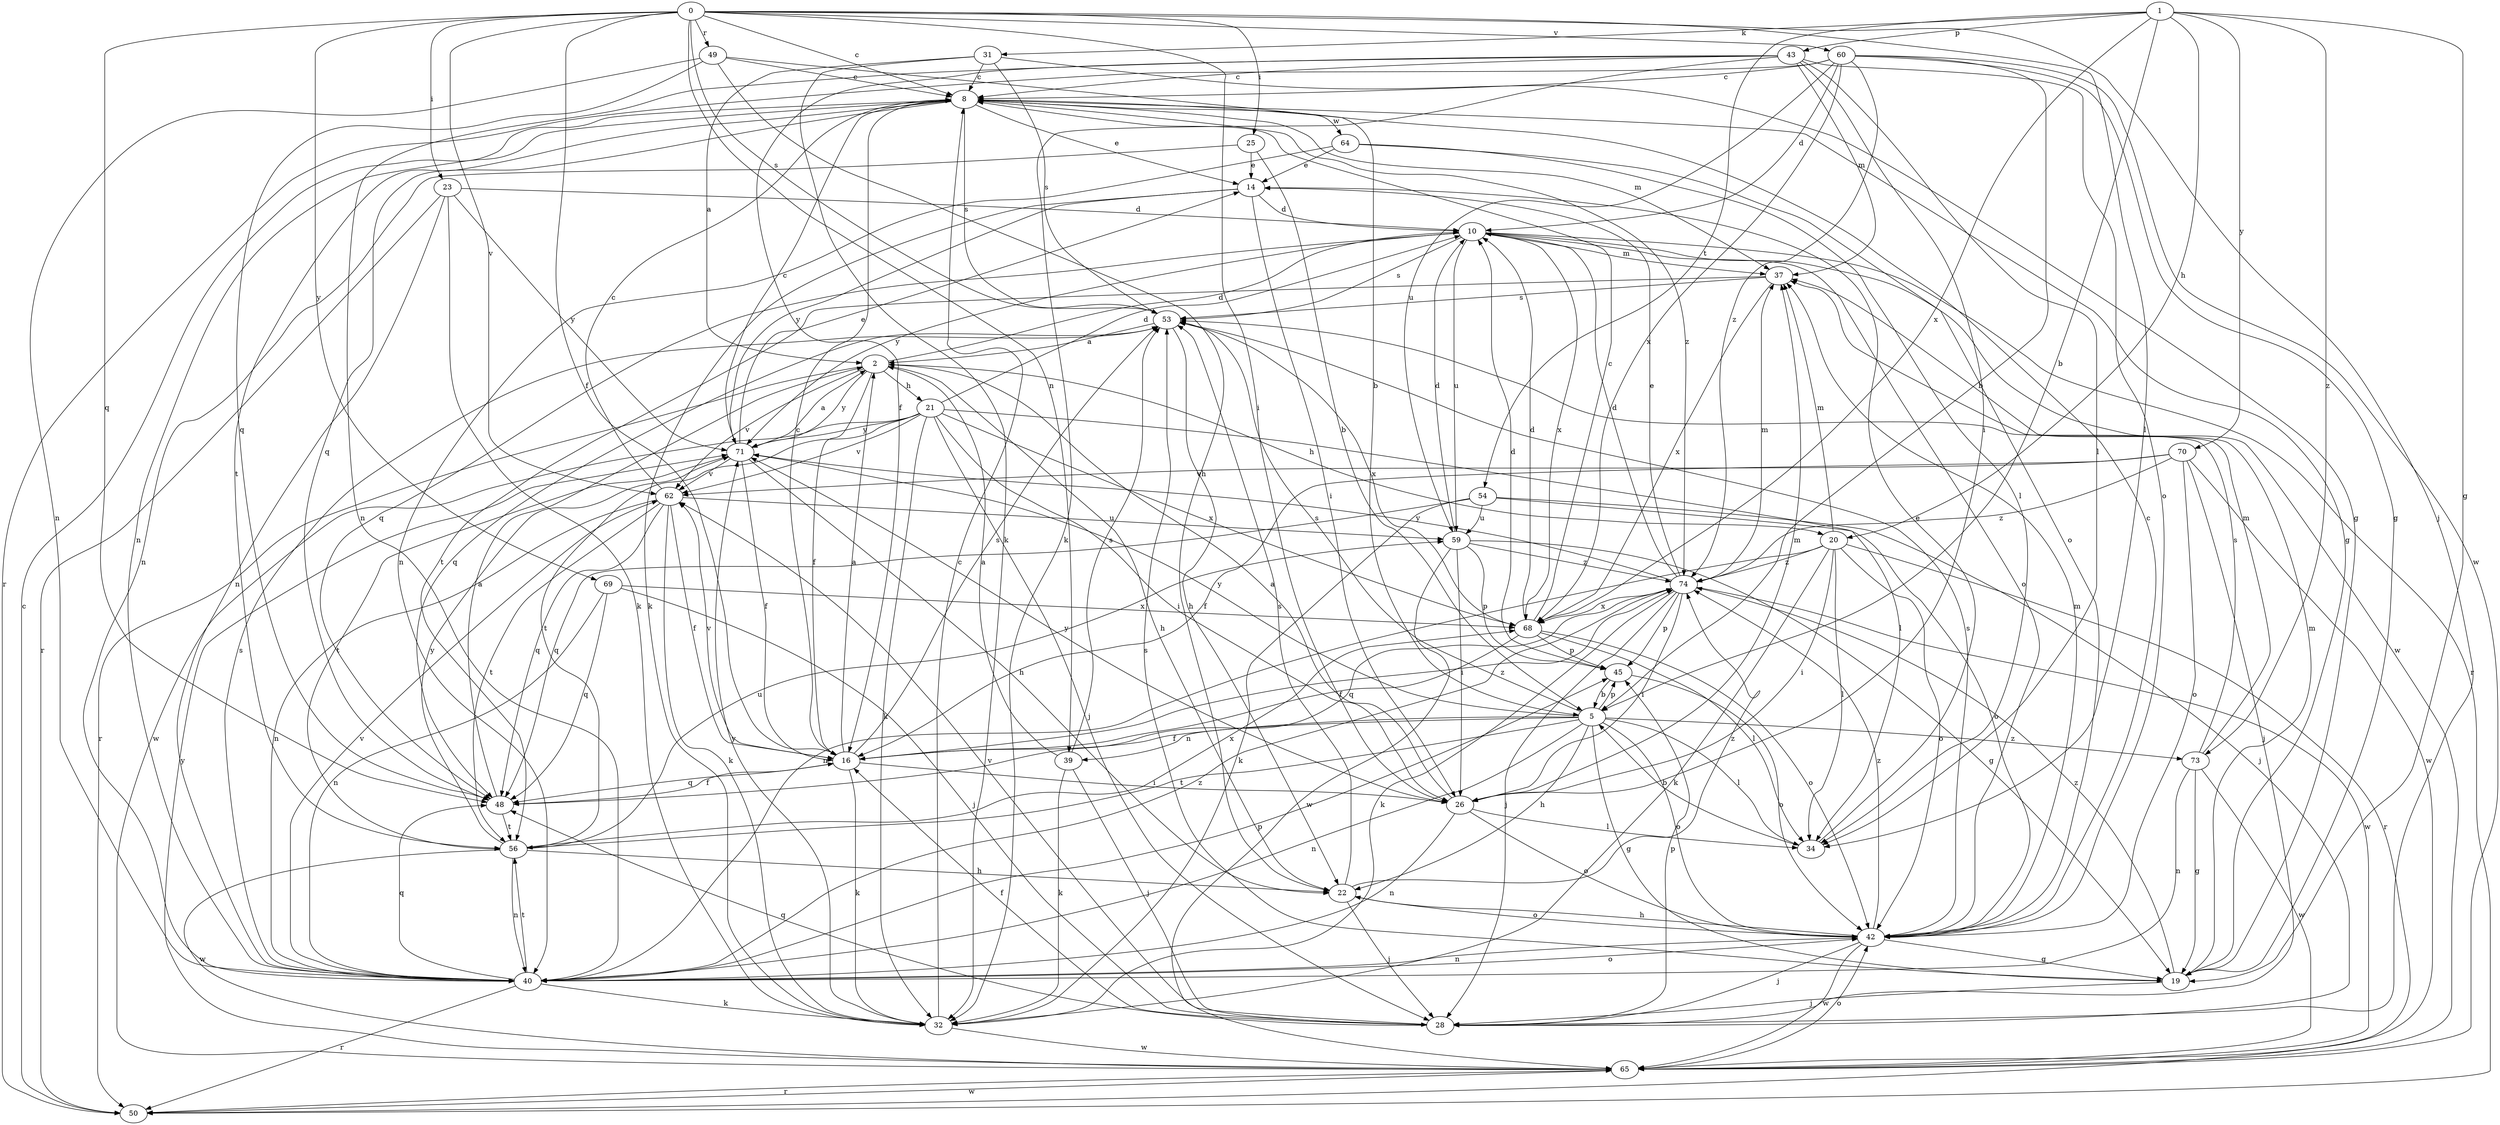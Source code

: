 strict digraph  {
0;
1;
2;
5;
8;
10;
14;
16;
19;
20;
21;
22;
23;
25;
26;
28;
31;
32;
34;
37;
39;
40;
42;
43;
45;
48;
49;
50;
53;
54;
56;
59;
60;
62;
64;
65;
68;
69;
70;
71;
73;
74;
0 -> 8  [label=c];
0 -> 16  [label=f];
0 -> 23  [label=i];
0 -> 25  [label=i];
0 -> 26  [label=i];
0 -> 28  [label=j];
0 -> 34  [label=l];
0 -> 39  [label=n];
0 -> 48  [label=q];
0 -> 49  [label=r];
0 -> 53  [label=s];
0 -> 60  [label=v];
0 -> 62  [label=v];
0 -> 69  [label=y];
1 -> 5  [label=b];
1 -> 19  [label=g];
1 -> 20  [label=h];
1 -> 31  [label=k];
1 -> 43  [label=p];
1 -> 54  [label=t];
1 -> 68  [label=x];
1 -> 70  [label=y];
1 -> 73  [label=z];
2 -> 10  [label=d];
2 -> 16  [label=f];
2 -> 20  [label=h];
2 -> 21  [label=h];
2 -> 22  [label=h];
2 -> 50  [label=r];
2 -> 62  [label=v];
2 -> 71  [label=y];
5 -> 16  [label=f];
5 -> 19  [label=g];
5 -> 22  [label=h];
5 -> 34  [label=l];
5 -> 39  [label=n];
5 -> 40  [label=n];
5 -> 42  [label=o];
5 -> 45  [label=p];
5 -> 53  [label=s];
5 -> 56  [label=t];
5 -> 71  [label=y];
5 -> 73  [label=z];
8 -> 14  [label=e];
8 -> 19  [label=g];
8 -> 37  [label=m];
8 -> 40  [label=n];
8 -> 48  [label=q];
8 -> 53  [label=s];
8 -> 56  [label=t];
8 -> 64  [label=w];
8 -> 74  [label=z];
10 -> 37  [label=m];
10 -> 42  [label=o];
10 -> 48  [label=q];
10 -> 50  [label=r];
10 -> 53  [label=s];
10 -> 59  [label=u];
10 -> 65  [label=w];
10 -> 68  [label=x];
10 -> 71  [label=y];
14 -> 10  [label=d];
14 -> 26  [label=i];
14 -> 32  [label=k];
14 -> 71  [label=y];
16 -> 2  [label=a];
16 -> 8  [label=c];
16 -> 26  [label=i];
16 -> 32  [label=k];
16 -> 48  [label=q];
16 -> 53  [label=s];
16 -> 62  [label=v];
16 -> 74  [label=z];
19 -> 28  [label=j];
19 -> 37  [label=m];
19 -> 53  [label=s];
19 -> 74  [label=z];
20 -> 26  [label=i];
20 -> 32  [label=k];
20 -> 34  [label=l];
20 -> 37  [label=m];
20 -> 40  [label=n];
20 -> 42  [label=o];
20 -> 50  [label=r];
20 -> 74  [label=z];
21 -> 10  [label=d];
21 -> 26  [label=i];
21 -> 28  [label=j];
21 -> 32  [label=k];
21 -> 34  [label=l];
21 -> 56  [label=t];
21 -> 62  [label=v];
21 -> 65  [label=w];
21 -> 68  [label=x];
21 -> 71  [label=y];
22 -> 28  [label=j];
22 -> 42  [label=o];
22 -> 53  [label=s];
22 -> 74  [label=z];
23 -> 10  [label=d];
23 -> 32  [label=k];
23 -> 40  [label=n];
23 -> 50  [label=r];
23 -> 71  [label=y];
25 -> 5  [label=b];
25 -> 14  [label=e];
25 -> 40  [label=n];
26 -> 2  [label=a];
26 -> 34  [label=l];
26 -> 37  [label=m];
26 -> 40  [label=n];
26 -> 42  [label=o];
26 -> 71  [label=y];
28 -> 16  [label=f];
28 -> 45  [label=p];
28 -> 48  [label=q];
28 -> 62  [label=v];
31 -> 2  [label=a];
31 -> 8  [label=c];
31 -> 19  [label=g];
31 -> 32  [label=k];
31 -> 53  [label=s];
32 -> 8  [label=c];
32 -> 65  [label=w];
32 -> 71  [label=y];
34 -> 5  [label=b];
34 -> 14  [label=e];
37 -> 53  [label=s];
37 -> 56  [label=t];
37 -> 68  [label=x];
39 -> 2  [label=a];
39 -> 28  [label=j];
39 -> 32  [label=k];
39 -> 53  [label=s];
40 -> 32  [label=k];
40 -> 42  [label=o];
40 -> 45  [label=p];
40 -> 48  [label=q];
40 -> 50  [label=r];
40 -> 53  [label=s];
40 -> 56  [label=t];
40 -> 62  [label=v];
40 -> 74  [label=z];
42 -> 8  [label=c];
42 -> 19  [label=g];
42 -> 22  [label=h];
42 -> 28  [label=j];
42 -> 37  [label=m];
42 -> 40  [label=n];
42 -> 53  [label=s];
42 -> 65  [label=w];
42 -> 74  [label=z];
43 -> 8  [label=c];
43 -> 16  [label=f];
43 -> 26  [label=i];
43 -> 32  [label=k];
43 -> 34  [label=l];
43 -> 37  [label=m];
43 -> 40  [label=n];
43 -> 42  [label=o];
45 -> 5  [label=b];
45 -> 10  [label=d];
45 -> 42  [label=o];
48 -> 2  [label=a];
48 -> 16  [label=f];
48 -> 56  [label=t];
49 -> 5  [label=b];
49 -> 8  [label=c];
49 -> 22  [label=h];
49 -> 40  [label=n];
49 -> 48  [label=q];
50 -> 8  [label=c];
50 -> 65  [label=w];
53 -> 2  [label=a];
53 -> 22  [label=h];
53 -> 48  [label=q];
53 -> 68  [label=x];
54 -> 28  [label=j];
54 -> 32  [label=k];
54 -> 42  [label=o];
54 -> 48  [label=q];
54 -> 59  [label=u];
56 -> 22  [label=h];
56 -> 40  [label=n];
56 -> 59  [label=u];
56 -> 65  [label=w];
56 -> 68  [label=x];
56 -> 71  [label=y];
59 -> 10  [label=d];
59 -> 19  [label=g];
59 -> 26  [label=i];
59 -> 45  [label=p];
59 -> 65  [label=w];
59 -> 74  [label=z];
60 -> 5  [label=b];
60 -> 8  [label=c];
60 -> 10  [label=d];
60 -> 19  [label=g];
60 -> 50  [label=r];
60 -> 59  [label=u];
60 -> 65  [label=w];
60 -> 68  [label=x];
60 -> 74  [label=z];
62 -> 8  [label=c];
62 -> 16  [label=f];
62 -> 32  [label=k];
62 -> 40  [label=n];
62 -> 48  [label=q];
62 -> 56  [label=t];
62 -> 59  [label=u];
64 -> 14  [label=e];
64 -> 34  [label=l];
64 -> 40  [label=n];
64 -> 42  [label=o];
65 -> 42  [label=o];
65 -> 50  [label=r];
65 -> 71  [label=y];
68 -> 8  [label=c];
68 -> 10  [label=d];
68 -> 16  [label=f];
68 -> 34  [label=l];
68 -> 42  [label=o];
68 -> 45  [label=p];
69 -> 28  [label=j];
69 -> 40  [label=n];
69 -> 48  [label=q];
69 -> 68  [label=x];
70 -> 16  [label=f];
70 -> 28  [label=j];
70 -> 42  [label=o];
70 -> 62  [label=v];
70 -> 65  [label=w];
70 -> 74  [label=z];
71 -> 2  [label=a];
71 -> 8  [label=c];
71 -> 14  [label=e];
71 -> 16  [label=f];
71 -> 22  [label=h];
71 -> 56  [label=t];
71 -> 62  [label=v];
73 -> 19  [label=g];
73 -> 37  [label=m];
73 -> 40  [label=n];
73 -> 53  [label=s];
73 -> 65  [label=w];
74 -> 10  [label=d];
74 -> 14  [label=e];
74 -> 26  [label=i];
74 -> 28  [label=j];
74 -> 32  [label=k];
74 -> 37  [label=m];
74 -> 45  [label=p];
74 -> 48  [label=q];
74 -> 65  [label=w];
74 -> 68  [label=x];
74 -> 71  [label=y];
}
